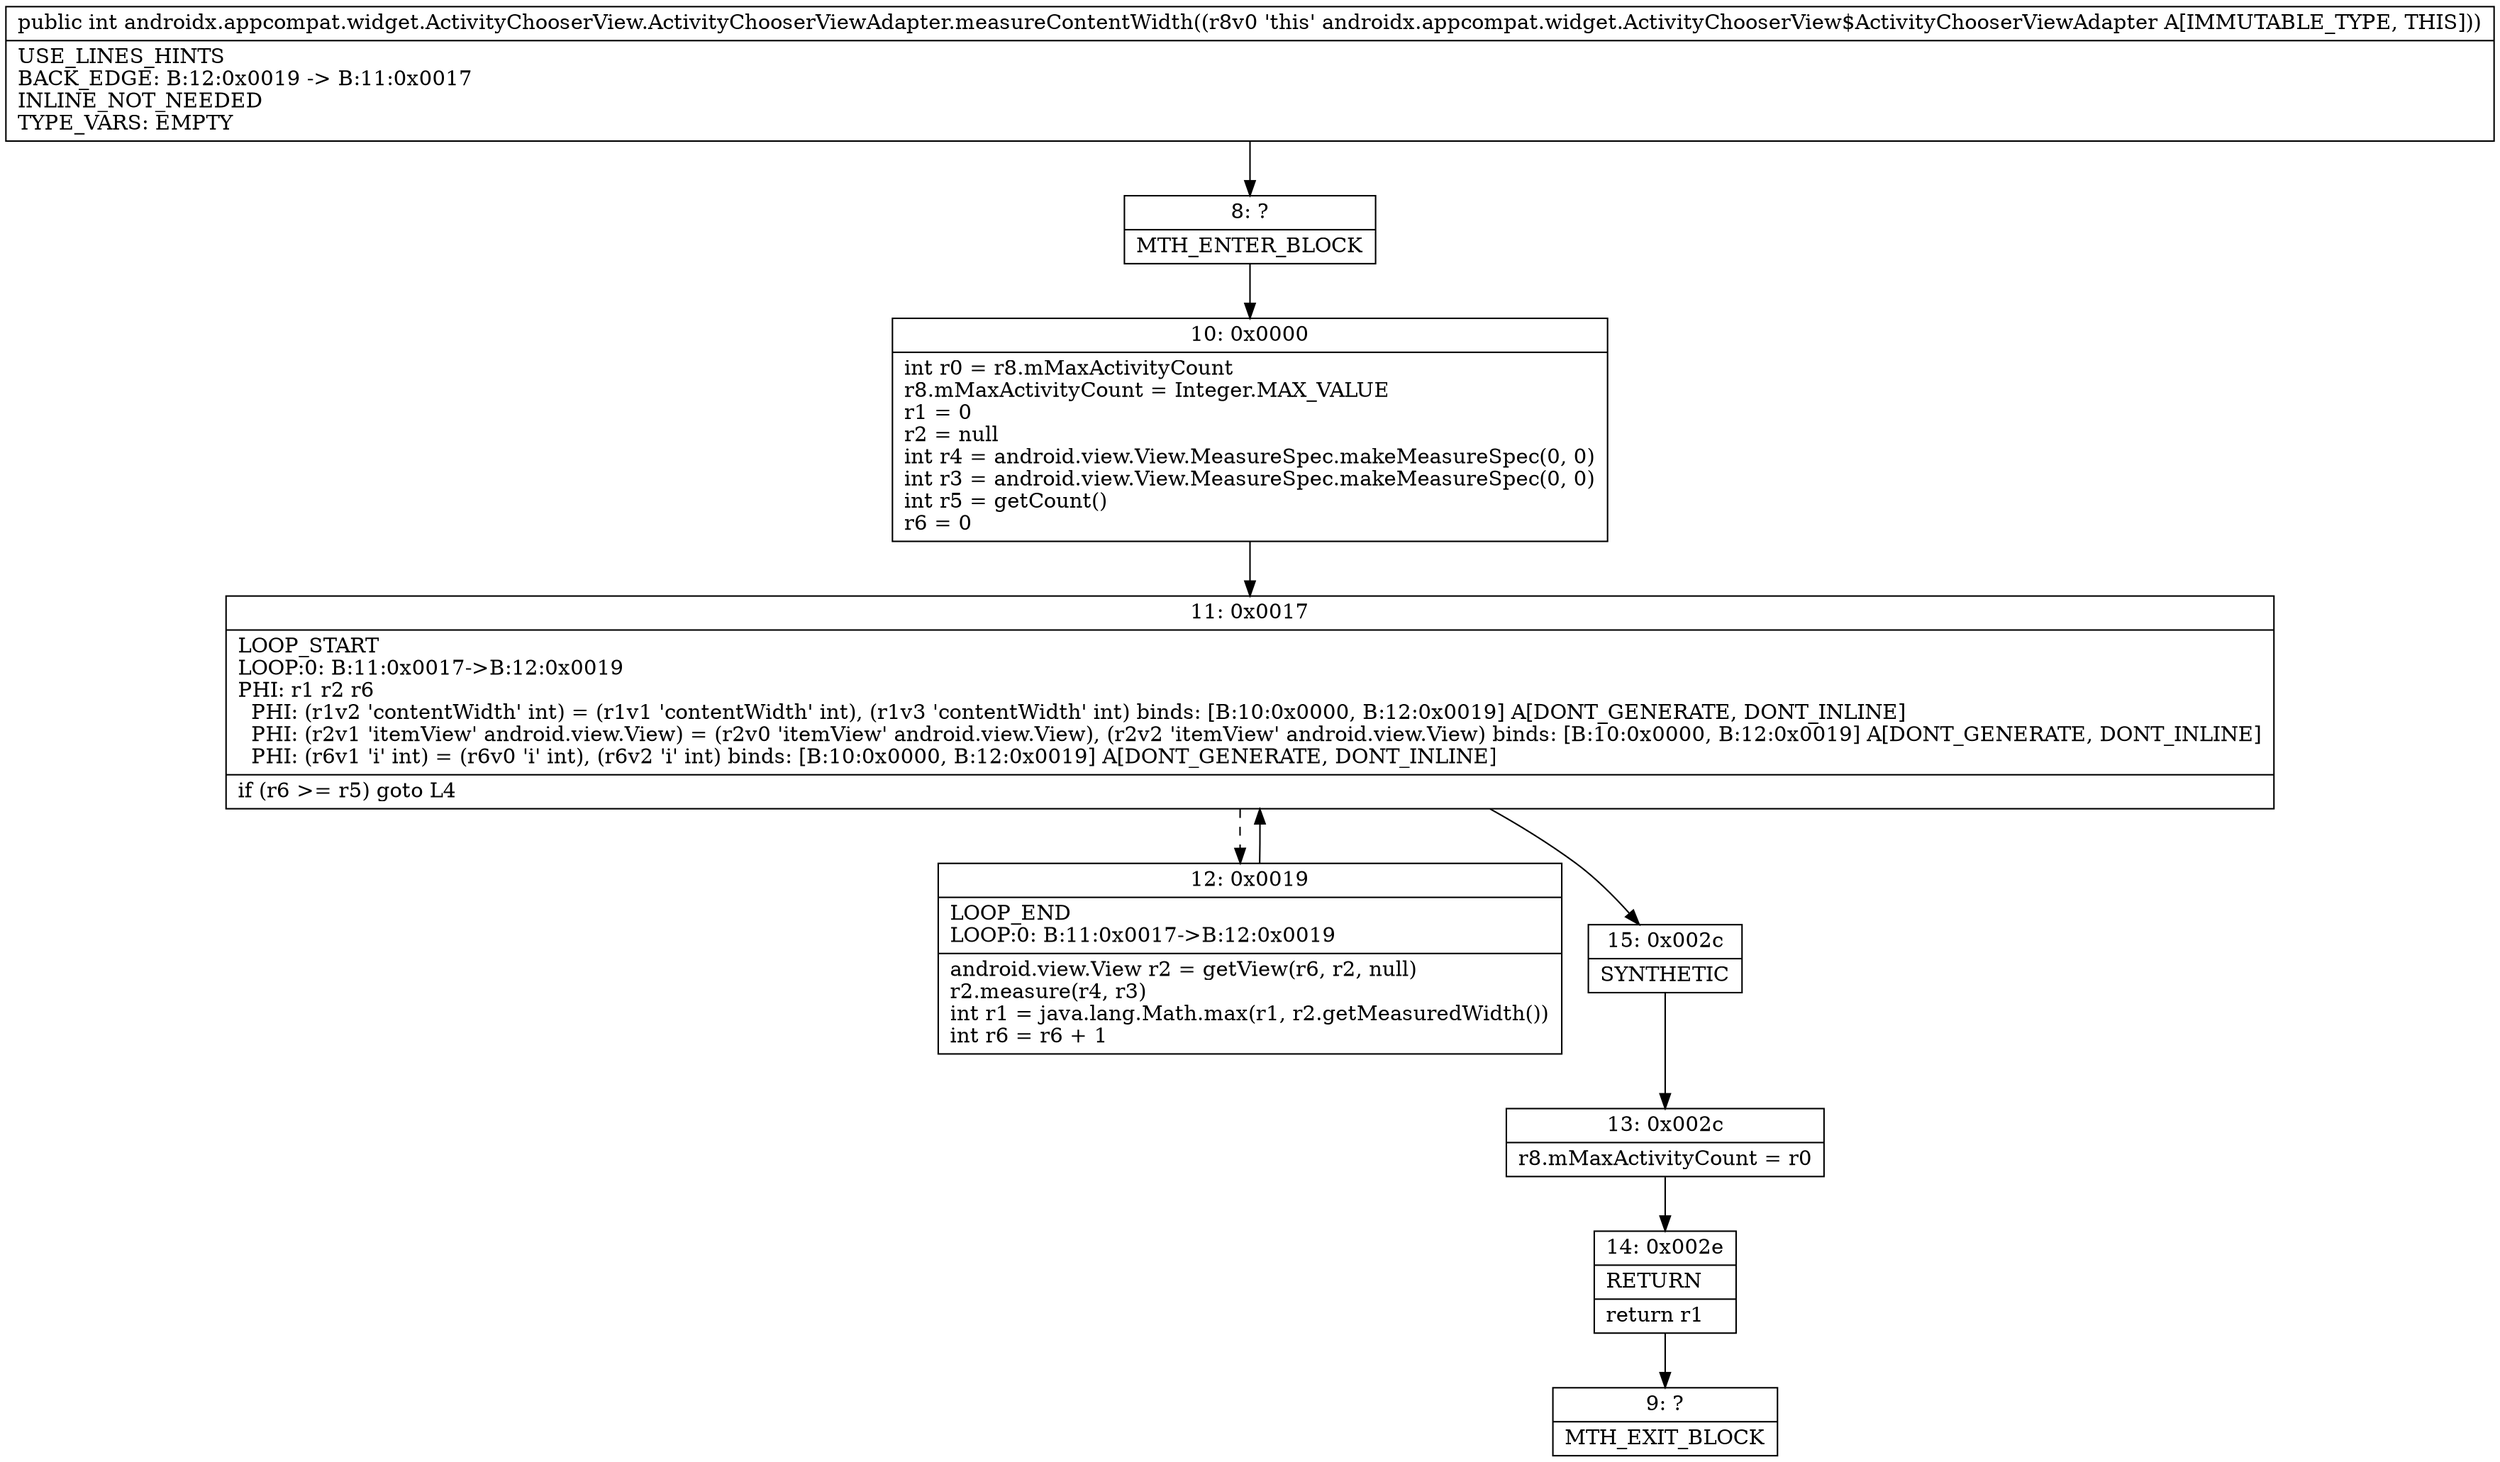 digraph "CFG forandroidx.appcompat.widget.ActivityChooserView.ActivityChooserViewAdapter.measureContentWidth()I" {
Node_8 [shape=record,label="{8\:\ ?|MTH_ENTER_BLOCK\l}"];
Node_10 [shape=record,label="{10\:\ 0x0000|int r0 = r8.mMaxActivityCount\lr8.mMaxActivityCount = Integer.MAX_VALUE\lr1 = 0\lr2 = null\lint r4 = android.view.View.MeasureSpec.makeMeasureSpec(0, 0)\lint r3 = android.view.View.MeasureSpec.makeMeasureSpec(0, 0)\lint r5 = getCount()\lr6 = 0\l}"];
Node_11 [shape=record,label="{11\:\ 0x0017|LOOP_START\lLOOP:0: B:11:0x0017\-\>B:12:0x0019\lPHI: r1 r2 r6 \l  PHI: (r1v2 'contentWidth' int) = (r1v1 'contentWidth' int), (r1v3 'contentWidth' int) binds: [B:10:0x0000, B:12:0x0019] A[DONT_GENERATE, DONT_INLINE]\l  PHI: (r2v1 'itemView' android.view.View) = (r2v0 'itemView' android.view.View), (r2v2 'itemView' android.view.View) binds: [B:10:0x0000, B:12:0x0019] A[DONT_GENERATE, DONT_INLINE]\l  PHI: (r6v1 'i' int) = (r6v0 'i' int), (r6v2 'i' int) binds: [B:10:0x0000, B:12:0x0019] A[DONT_GENERATE, DONT_INLINE]\l|if (r6 \>= r5) goto L4\l}"];
Node_12 [shape=record,label="{12\:\ 0x0019|LOOP_END\lLOOP:0: B:11:0x0017\-\>B:12:0x0019\l|android.view.View r2 = getView(r6, r2, null)\lr2.measure(r4, r3)\lint r1 = java.lang.Math.max(r1, r2.getMeasuredWidth())\lint r6 = r6 + 1\l}"];
Node_15 [shape=record,label="{15\:\ 0x002c|SYNTHETIC\l}"];
Node_13 [shape=record,label="{13\:\ 0x002c|r8.mMaxActivityCount = r0\l}"];
Node_14 [shape=record,label="{14\:\ 0x002e|RETURN\l|return r1\l}"];
Node_9 [shape=record,label="{9\:\ ?|MTH_EXIT_BLOCK\l}"];
MethodNode[shape=record,label="{public int androidx.appcompat.widget.ActivityChooserView.ActivityChooserViewAdapter.measureContentWidth((r8v0 'this' androidx.appcompat.widget.ActivityChooserView$ActivityChooserViewAdapter A[IMMUTABLE_TYPE, THIS]))  | USE_LINES_HINTS\lBACK_EDGE: B:12:0x0019 \-\> B:11:0x0017\lINLINE_NOT_NEEDED\lTYPE_VARS: EMPTY\l}"];
MethodNode -> Node_8;Node_8 -> Node_10;
Node_10 -> Node_11;
Node_11 -> Node_12[style=dashed];
Node_11 -> Node_15;
Node_12 -> Node_11;
Node_15 -> Node_13;
Node_13 -> Node_14;
Node_14 -> Node_9;
}

